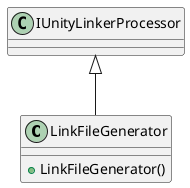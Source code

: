 @startuml
class LinkFileGenerator {
    + LinkFileGenerator()
}
IUnityLinkerProcessor <|-- LinkFileGenerator
@enduml
